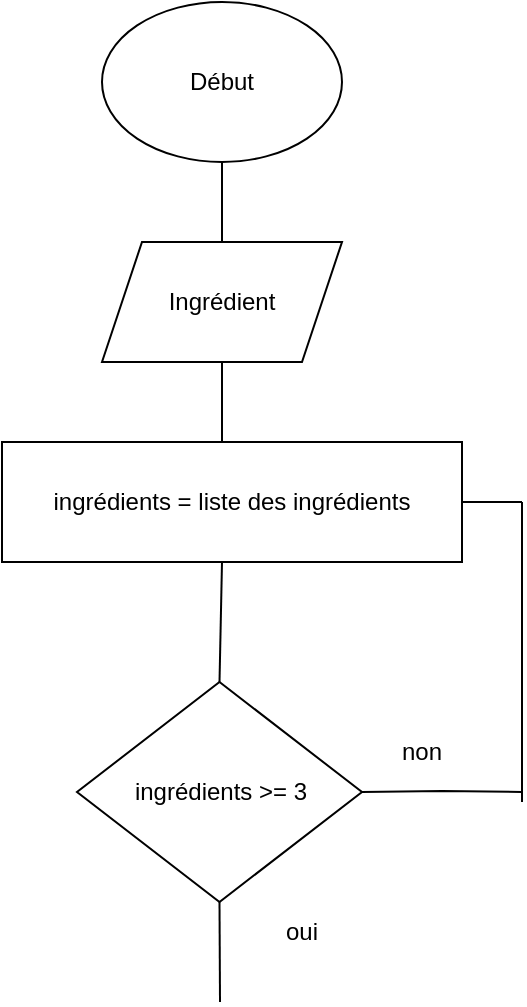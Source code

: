 <mxfile version="18.1.3" type="github">
  <diagram id="pIfoinz57ZPRVRw4wzUu" name="Page-1">
    <mxGraphModel dx="1422" dy="744" grid="1" gridSize="10" guides="1" tooltips="1" connect="1" arrows="1" fold="1" page="1" pageScale="1" pageWidth="827" pageHeight="1169" background="none" math="0" shadow="0">
      <root>
        <mxCell id="0" />
        <mxCell id="1" parent="0" />
        <mxCell id="0HhxuMPmHfuYkAqVo-YR-1" value="Début" style="ellipse;whiteSpace=wrap;html=1;" vertex="1" parent="1">
          <mxGeometry x="190" y="20" width="120" height="80" as="geometry" />
        </mxCell>
        <mxCell id="0HhxuMPmHfuYkAqVo-YR-2" value="Ingrédient" style="shape=parallelogram;perimeter=parallelogramPerimeter;whiteSpace=wrap;html=1;fixedSize=1;" vertex="1" parent="1">
          <mxGeometry x="190" y="140" width="120" height="60" as="geometry" />
        </mxCell>
        <mxCell id="0HhxuMPmHfuYkAqVo-YR-4" value="" style="endArrow=none;html=1;rounded=0;exitX=0.5;exitY=0;exitDx=0;exitDy=0;entryX=0.5;entryY=1;entryDx=0;entryDy=0;" edge="1" parent="1" source="0HhxuMPmHfuYkAqVo-YR-2" target="0HhxuMPmHfuYkAqVo-YR-1">
          <mxGeometry width="50" height="50" relative="1" as="geometry">
            <mxPoint x="230" y="140" as="sourcePoint" />
            <mxPoint x="280" y="90" as="targetPoint" />
          </mxGeometry>
        </mxCell>
        <mxCell id="0HhxuMPmHfuYkAqVo-YR-5" value="" style="endArrow=none;html=1;rounded=0;entryX=0.5;entryY=1;entryDx=0;entryDy=0;" edge="1" parent="1" target="0HhxuMPmHfuYkAqVo-YR-2">
          <mxGeometry width="50" height="50" relative="1" as="geometry">
            <mxPoint x="250" y="250" as="sourcePoint" />
            <mxPoint x="280" y="200" as="targetPoint" />
          </mxGeometry>
        </mxCell>
        <mxCell id="0HhxuMPmHfuYkAqVo-YR-6" value="ingrédients = liste des ingrédients" style="rounded=0;whiteSpace=wrap;html=1;" vertex="1" parent="1">
          <mxGeometry x="140" y="240" width="230" height="60" as="geometry" />
        </mxCell>
        <mxCell id="0HhxuMPmHfuYkAqVo-YR-10" value="ingrédients &amp;gt;= 3" style="rhombus;whiteSpace=wrap;html=1;" vertex="1" parent="1">
          <mxGeometry x="177.5" y="360" width="142.5" height="110" as="geometry" />
        </mxCell>
        <mxCell id="0HhxuMPmHfuYkAqVo-YR-11" value="" style="endArrow=none;html=1;rounded=0;exitX=0.5;exitY=0;exitDx=0;exitDy=0;" edge="1" parent="1" source="0HhxuMPmHfuYkAqVo-YR-10">
          <mxGeometry width="50" height="50" relative="1" as="geometry">
            <mxPoint x="230" y="350" as="sourcePoint" />
            <mxPoint x="250" y="300" as="targetPoint" />
          </mxGeometry>
        </mxCell>
        <mxCell id="0HhxuMPmHfuYkAqVo-YR-13" value="" style="endArrow=none;html=1;rounded=0;exitX=1;exitY=0.5;exitDx=0;exitDy=0;" edge="1" parent="1" source="0HhxuMPmHfuYkAqVo-YR-10">
          <mxGeometry width="50" height="50" relative="1" as="geometry">
            <mxPoint x="322.5" y="414.5" as="sourcePoint" />
            <mxPoint x="400" y="415" as="targetPoint" />
            <Array as="points">
              <mxPoint x="360" y="414.5" />
            </Array>
          </mxGeometry>
        </mxCell>
        <mxCell id="0HhxuMPmHfuYkAqVo-YR-14" value="" style="endArrow=none;html=1;rounded=0;" edge="1" parent="1">
          <mxGeometry width="50" height="50" relative="1" as="geometry">
            <mxPoint x="400" y="420" as="sourcePoint" />
            <mxPoint x="400" y="270" as="targetPoint" />
          </mxGeometry>
        </mxCell>
        <mxCell id="0HhxuMPmHfuYkAqVo-YR-15" value="" style="endArrow=none;html=1;rounded=0;exitX=1;exitY=0.5;exitDx=0;exitDy=0;" edge="1" parent="1" source="0HhxuMPmHfuYkAqVo-YR-6">
          <mxGeometry width="50" height="50" relative="1" as="geometry">
            <mxPoint x="390" y="380" as="sourcePoint" />
            <mxPoint x="400" y="270" as="targetPoint" />
          </mxGeometry>
        </mxCell>
        <mxCell id="0HhxuMPmHfuYkAqVo-YR-16" value="non" style="text;html=1;strokeColor=none;fillColor=none;align=center;verticalAlign=middle;whiteSpace=wrap;rounded=0;" vertex="1" parent="1">
          <mxGeometry x="320" y="380" width="60" height="30" as="geometry" />
        </mxCell>
        <mxCell id="0HhxuMPmHfuYkAqVo-YR-17" value="" style="endArrow=none;html=1;rounded=0;entryX=0.5;entryY=1;entryDx=0;entryDy=0;" edge="1" parent="1" target="0HhxuMPmHfuYkAqVo-YR-10">
          <mxGeometry width="50" height="50" relative="1" as="geometry">
            <mxPoint x="249" y="520" as="sourcePoint" />
            <mxPoint x="440" y="330" as="targetPoint" />
          </mxGeometry>
        </mxCell>
        <mxCell id="0HhxuMPmHfuYkAqVo-YR-18" value="oui" style="text;html=1;strokeColor=none;fillColor=none;align=center;verticalAlign=middle;whiteSpace=wrap;rounded=0;" vertex="1" parent="1">
          <mxGeometry x="260" y="470" width="60" height="30" as="geometry" />
        </mxCell>
      </root>
    </mxGraphModel>
  </diagram>
</mxfile>
